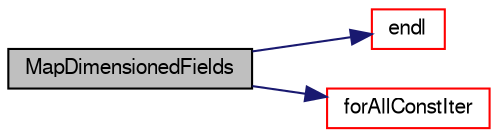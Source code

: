 digraph "MapDimensionedFields"
{
  bgcolor="transparent";
  edge [fontname="FreeSans",fontsize="10",labelfontname="FreeSans",labelfontsize="10"];
  node [fontname="FreeSans",fontsize="10",shape=record];
  rankdir="LR";
  Node60572 [label="MapDimensionedFields",height=0.2,width=0.4,color="black", fillcolor="grey75", style="filled", fontcolor="black"];
  Node60572 -> Node60573 [color="midnightblue",fontsize="10",style="solid",fontname="FreeSans"];
  Node60573 [label="endl",height=0.2,width=0.4,color="red",URL="$a21124.html#a2db8fe02a0d3909e9351bb4275b23ce4",tooltip="Add newline and flush stream. "];
  Node60572 -> Node60575 [color="midnightblue",fontsize="10",style="solid",fontname="FreeSans"];
  Node60575 [label="forAllConstIter",height=0.2,width=0.4,color="red",URL="$a38141.html#ae21e2836509b0fa7f7cedf6493b11b09"];
}
